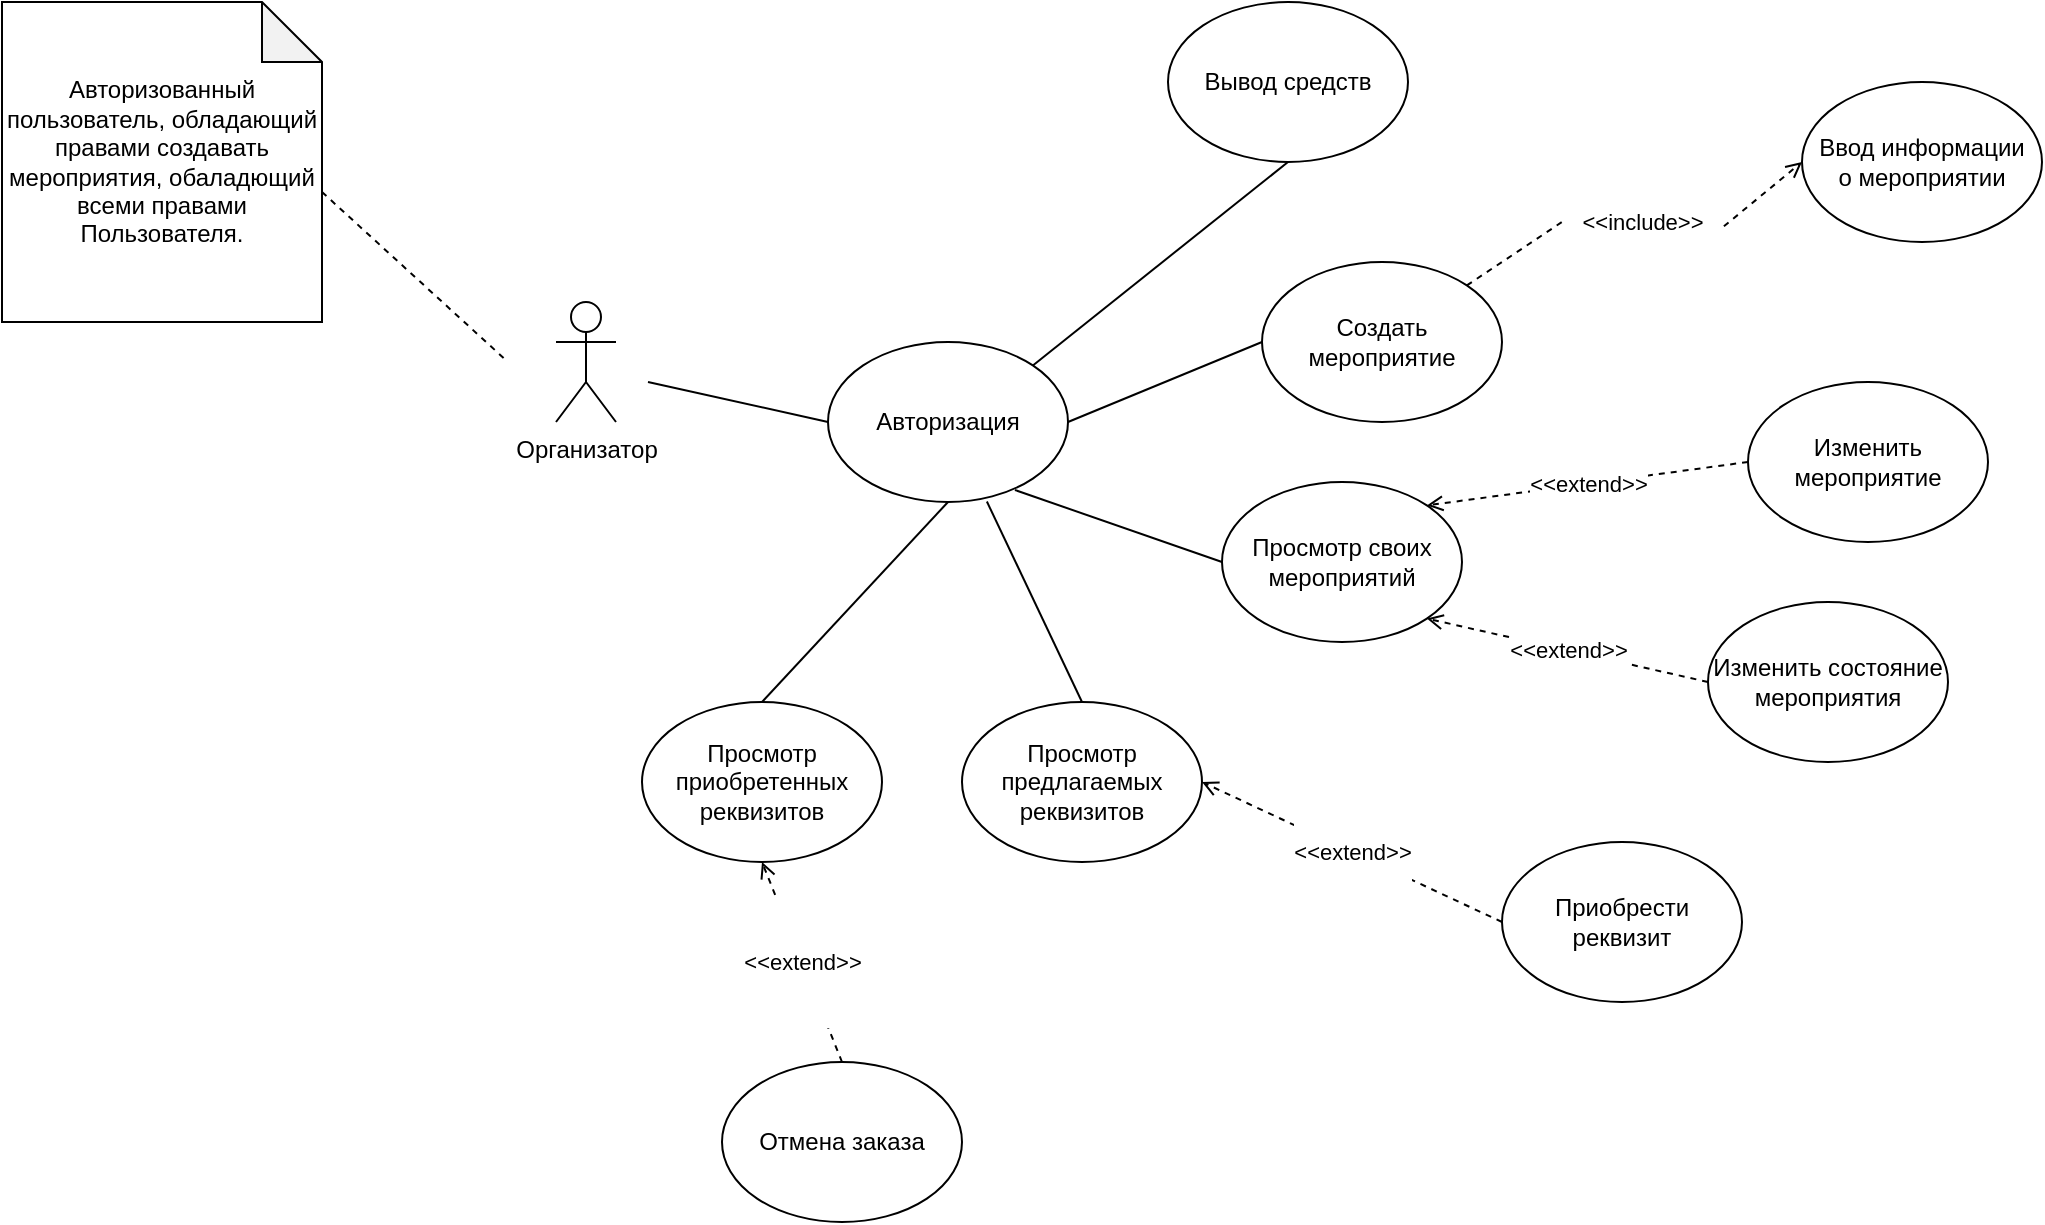 <mxfile version="16.5.1" type="device"><diagram id="DhA1WRztJYwFJPUeFuZ9" name="Страница 1"><mxGraphModel dx="1221" dy="764" grid="1" gridSize="10" guides="1" tooltips="1" connect="1" arrows="1" fold="1" page="1" pageScale="1" pageWidth="827" pageHeight="1169" math="0" shadow="0"><root><mxCell id="0"/><mxCell id="1" parent="0"/><mxCell id="yzEr7uHE7Dv5dXW_3EsN-4" value="Организатор" style="shape=umlActor;verticalLabelPosition=bottom;verticalAlign=top;html=1;outlineConnect=0;" parent="1" vertex="1"><mxGeometry x="527" y="490" width="30" height="60" as="geometry"/></mxCell><mxCell id="yzEr7uHE7Dv5dXW_3EsN-45" style="edgeStyle=none;rounded=0;orthogonalLoop=1;jettySize=auto;html=1;exitX=1.012;exitY=0.608;exitDx=0;exitDy=0;entryX=0;entryY=0.5;entryDx=0;entryDy=0;dashed=1;endArrow=open;endFill=0;startArrow=none;exitPerimeter=0;" parent="1" source="yzEr7uHE7Dv5dXW_3EsN-56" target="yzEr7uHE7Dv5dXW_3EsN-27" edge="1"><mxGeometry relative="1" as="geometry"/></mxCell><mxCell id="yzEr7uHE7Dv5dXW_3EsN-52" style="edgeStyle=none;rounded=0;orthogonalLoop=1;jettySize=auto;html=1;exitX=0;exitY=0.5;exitDx=0;exitDy=0;endArrow=none;endFill=0;entryX=1;entryY=0.5;entryDx=0;entryDy=0;" parent="1" source="yzEr7uHE7Dv5dXW_3EsN-25" target="Q9Uk3ldjmiS4y_Jtez1s-2" edge="1"><mxGeometry relative="1" as="geometry"><mxPoint x="873" y="610" as="targetPoint"/></mxGeometry></mxCell><mxCell id="yzEr7uHE7Dv5dXW_3EsN-25" value="Создать мероприятие" style="ellipse;whiteSpace=wrap;html=1;" parent="1" vertex="1"><mxGeometry x="880" y="470" width="120" height="80" as="geometry"/></mxCell><mxCell id="yzEr7uHE7Dv5dXW_3EsN-27" value="Ввод информации&lt;br&gt;о мероприятии" style="ellipse;whiteSpace=wrap;html=1;" parent="1" vertex="1"><mxGeometry x="1150" y="380" width="120" height="80" as="geometry"/></mxCell><mxCell id="yzEr7uHE7Dv5dXW_3EsN-53" style="edgeStyle=none;rounded=0;orthogonalLoop=1;jettySize=auto;html=1;exitX=0;exitY=0.5;exitDx=0;exitDy=0;endArrow=none;endFill=0;entryX=0.779;entryY=0.925;entryDx=0;entryDy=0;entryPerimeter=0;" parent="1" source="yzEr7uHE7Dv5dXW_3EsN-28" target="Q9Uk3ldjmiS4y_Jtez1s-2" edge="1"><mxGeometry relative="1" as="geometry"><mxPoint x="873" y="620" as="targetPoint"/></mxGeometry></mxCell><mxCell id="yzEr7uHE7Dv5dXW_3EsN-28" value="Просмотр своих мероприятий" style="ellipse;whiteSpace=wrap;html=1;" parent="1" vertex="1"><mxGeometry x="860" y="580" width="120" height="80" as="geometry"/></mxCell><mxCell id="yzEr7uHE7Dv5dXW_3EsN-46" value="&#10;&#10;&lt;span style=&quot;color: rgb(0, 0, 0); font-family: helvetica; font-size: 11px; font-style: normal; font-weight: 400; letter-spacing: normal; text-align: center; text-indent: 0px; text-transform: none; word-spacing: 0px; background-color: rgb(255, 255, 255); display: inline; float: none;&quot;&gt;&amp;lt;&amp;lt;extend&amp;gt;&amp;gt;&lt;/span&gt;&#10;&#10;" style="edgeStyle=none;rounded=0;orthogonalLoop=1;jettySize=auto;html=1;exitX=0;exitY=0.5;exitDx=0;exitDy=0;entryX=1;entryY=0;entryDx=0;entryDy=0;dashed=1;endArrow=open;endFill=0;" parent="1" source="yzEr7uHE7Dv5dXW_3EsN-29" target="yzEr7uHE7Dv5dXW_3EsN-28" edge="1"><mxGeometry relative="1" as="geometry"/></mxCell><mxCell id="yzEr7uHE7Dv5dXW_3EsN-29" value="Изменить мероприятие" style="ellipse;whiteSpace=wrap;html=1;" parent="1" vertex="1"><mxGeometry x="1123" y="530" width="120" height="80" as="geometry"/></mxCell><mxCell id="yzEr7uHE7Dv5dXW_3EsN-47" value="&#10;&#10;&lt;span style=&quot;color: rgb(0, 0, 0); font-family: helvetica; font-size: 11px; font-style: normal; font-weight: 400; letter-spacing: normal; text-align: center; text-indent: 0px; text-transform: none; word-spacing: 0px; background-color: rgb(255, 255, 255); display: inline; float: none;&quot;&gt;&amp;lt;&amp;lt;extend&amp;gt;&amp;gt;&lt;/span&gt;&#10;&#10;" style="edgeStyle=none;rounded=0;orthogonalLoop=1;jettySize=auto;html=1;exitX=0;exitY=0.5;exitDx=0;exitDy=0;entryX=1;entryY=1;entryDx=0;entryDy=0;dashed=1;endArrow=open;endFill=0;" parent="1" source="yzEr7uHE7Dv5dXW_3EsN-30" target="yzEr7uHE7Dv5dXW_3EsN-28" edge="1"><mxGeometry relative="1" as="geometry"/></mxCell><mxCell id="yzEr7uHE7Dv5dXW_3EsN-30" value="Изменить состояние&lt;br&gt;мероприятия" style="ellipse;whiteSpace=wrap;html=1;" parent="1" vertex="1"><mxGeometry x="1103" y="640" width="120" height="80" as="geometry"/></mxCell><mxCell id="yzEr7uHE7Dv5dXW_3EsN-66" style="edgeStyle=none;rounded=0;orthogonalLoop=1;jettySize=auto;html=1;exitX=0;exitY=0;exitDx=160;exitDy=95;exitPerimeter=0;dashed=1;endArrow=none;endFill=0;" parent="1" source="yzEr7uHE7Dv5dXW_3EsN-61" edge="1"><mxGeometry relative="1" as="geometry"><mxPoint x="503" y="520" as="targetPoint"/></mxGeometry></mxCell><mxCell id="yzEr7uHE7Dv5dXW_3EsN-61" value="Авторизованный пользователь, обладающий правами создавать мероприятия, обаладющий всеми правами Пользователя." style="shape=note;whiteSpace=wrap;html=1;backgroundOutline=1;darkOpacity=0.05;" parent="1" vertex="1"><mxGeometry x="250" y="340" width="160" height="160" as="geometry"/></mxCell><mxCell id="unitZicX8_-CSbb3zrH4-3" value="Просмотр предлагаемых реквизитов" style="ellipse;whiteSpace=wrap;html=1;" parent="1" vertex="1"><mxGeometry x="730" y="690" width="120" height="80" as="geometry"/></mxCell><mxCell id="unitZicX8_-CSbb3zrH4-4" style="edgeStyle=none;rounded=0;orthogonalLoop=1;jettySize=auto;html=1;exitX=0.5;exitY=0;exitDx=0;exitDy=0;endArrow=none;endFill=0;entryX=0.662;entryY=0.997;entryDx=0;entryDy=0;entryPerimeter=0;" parent="1" source="unitZicX8_-CSbb3zrH4-3" target="Q9Uk3ldjmiS4y_Jtez1s-2" edge="1"><mxGeometry relative="1" as="geometry"><mxPoint x="863" y="620" as="targetPoint"/><mxPoint x="1033" y="740" as="sourcePoint"/></mxGeometry></mxCell><mxCell id="unitZicX8_-CSbb3zrH4-5" value="Приобрести реквизит" style="ellipse;whiteSpace=wrap;html=1;" parent="1" vertex="1"><mxGeometry x="1000" y="760" width="120" height="80" as="geometry"/></mxCell><mxCell id="unitZicX8_-CSbb3zrH4-7" value="&#10;&#10;&lt;span style=&quot;color: rgb(0, 0, 0); font-family: helvetica; font-size: 11px; font-style: normal; font-weight: 400; letter-spacing: normal; text-align: center; text-indent: 0px; text-transform: none; word-spacing: 0px; background-color: rgb(255, 255, 255); display: inline; float: none;&quot;&gt;&amp;lt;&amp;lt;extend&amp;gt;&amp;gt;&lt;/span&gt;&#10;&#10;" style="edgeStyle=none;rounded=0;orthogonalLoop=1;jettySize=auto;html=1;exitX=0;exitY=0.5;exitDx=0;exitDy=0;entryX=1;entryY=0.5;entryDx=0;entryDy=0;dashed=1;endArrow=open;endFill=0;" parent="1" source="unitZicX8_-CSbb3zrH4-5" target="unitZicX8_-CSbb3zrH4-3" edge="1"><mxGeometry relative="1" as="geometry"><mxPoint x="1473.0" y="770" as="sourcePoint"/><mxPoint x="1155.426" y="778.284" as="targetPoint"/></mxGeometry></mxCell><mxCell id="unitZicX8_-CSbb3zrH4-8" value="Просмотр приобретенных реквизитов" style="ellipse;whiteSpace=wrap;html=1;" parent="1" vertex="1"><mxGeometry x="570" y="690" width="120" height="80" as="geometry"/></mxCell><mxCell id="unitZicX8_-CSbb3zrH4-9" style="edgeStyle=none;rounded=0;orthogonalLoop=1;jettySize=auto;html=1;endArrow=none;endFill=0;entryX=0.5;entryY=1;entryDx=0;entryDy=0;exitX=0.5;exitY=0;exitDx=0;exitDy=0;" parent="1" source="unitZicX8_-CSbb3zrH4-8" target="Q9Uk3ldjmiS4y_Jtez1s-2" edge="1"><mxGeometry relative="1" as="geometry"><mxPoint x="863" y="620" as="targetPoint"/><mxPoint x="430" y="790" as="sourcePoint"/></mxGeometry></mxCell><mxCell id="unitZicX8_-CSbb3zrH4-10" value="Отмена заказа" style="ellipse;whiteSpace=wrap;html=1;" parent="1" vertex="1"><mxGeometry x="610" y="870" width="120" height="80" as="geometry"/></mxCell><mxCell id="unitZicX8_-CSbb3zrH4-11" value="&#10;&#10;&lt;span style=&quot;color: rgb(0, 0, 0); font-family: helvetica; font-size: 11px; font-style: normal; font-weight: 400; letter-spacing: normal; text-align: center; text-indent: 0px; text-transform: none; word-spacing: 0px; background-color: rgb(255, 255, 255); display: inline; float: none;&quot;&gt;&amp;lt;&amp;lt;extend&amp;gt;&amp;gt;&lt;/span&gt;&#10;&#10;" style="edgeStyle=none;rounded=0;orthogonalLoop=1;jettySize=auto;html=1;exitX=0.5;exitY=0;exitDx=0;exitDy=0;entryX=0.5;entryY=1;entryDx=0;entryDy=0;dashed=1;endArrow=open;endFill=0;" parent="1" source="unitZicX8_-CSbb3zrH4-10" target="unitZicX8_-CSbb3zrH4-8" edge="1"><mxGeometry relative="1" as="geometry"><mxPoint x="1483" y="979.52" as="sourcePoint"/><mxPoint x="1163" y="979.52" as="targetPoint"/><mxPoint as="offset"/></mxGeometry></mxCell><mxCell id="unitZicX8_-CSbb3zrH4-54" style="edgeStyle=none;rounded=0;orthogonalLoop=1;jettySize=auto;html=1;exitX=0.5;exitY=1;exitDx=0;exitDy=0;endArrow=none;endFill=0;entryX=1;entryY=0;entryDx=0;entryDy=0;" parent="1" source="unitZicX8_-CSbb3zrH4-57" target="Q9Uk3ldjmiS4y_Jtez1s-2" edge="1"><mxGeometry relative="1" as="geometry"><mxPoint x="863" y="580" as="targetPoint"/><mxPoint x="943.0" y="420" as="sourcePoint"/></mxGeometry></mxCell><mxCell id="unitZicX8_-CSbb3zrH4-57" value="Вывод средств" style="ellipse;whiteSpace=wrap;html=1;" parent="1" vertex="1"><mxGeometry x="833" y="340" width="120" height="80" as="geometry"/></mxCell><mxCell id="Q9Uk3ldjmiS4y_Jtez1s-4" style="rounded=0;orthogonalLoop=1;jettySize=auto;html=1;exitX=0;exitY=0.5;exitDx=0;exitDy=0;endArrow=none;endFill=0;" parent="1" source="Q9Uk3ldjmiS4y_Jtez1s-2" edge="1"><mxGeometry relative="1" as="geometry"><mxPoint x="573" y="530" as="targetPoint"/></mxGeometry></mxCell><mxCell id="Q9Uk3ldjmiS4y_Jtez1s-2" value="Авторизация" style="ellipse;whiteSpace=wrap;html=1;" parent="1" vertex="1"><mxGeometry x="663" y="510" width="120" height="80" as="geometry"/></mxCell><mxCell id="yzEr7uHE7Dv5dXW_3EsN-56" value="&lt;span style=&quot;font-size: 11px ; background-color: rgb(255 , 255 , 255)&quot;&gt;&amp;lt;&amp;lt;include&amp;gt;&amp;gt;&lt;/span&gt;" style="text;html=1;align=center;verticalAlign=middle;resizable=0;points=[];autosize=1;strokeColor=none;fillColor=none;" parent="1" vertex="1"><mxGeometry x="1030" y="440" width="80" height="20" as="geometry"/></mxCell><mxCell id="Q9Uk3ldjmiS4y_Jtez1s-3" value="" style="edgeStyle=none;rounded=0;orthogonalLoop=1;jettySize=auto;html=1;exitX=1;exitY=0;exitDx=0;exitDy=0;entryX=0;entryY=0.5;entryDx=0;entryDy=0;dashed=1;endArrow=none;endFill=0;" parent="1" source="yzEr7uHE7Dv5dXW_3EsN-25" target="yzEr7uHE7Dv5dXW_3EsN-56" edge="1"><mxGeometry relative="1" as="geometry"><mxPoint x="1075.426" y="471.716" as="sourcePoint"/><mxPoint x="1293" y="470" as="targetPoint"/></mxGeometry></mxCell></root></mxGraphModel></diagram></mxfile>